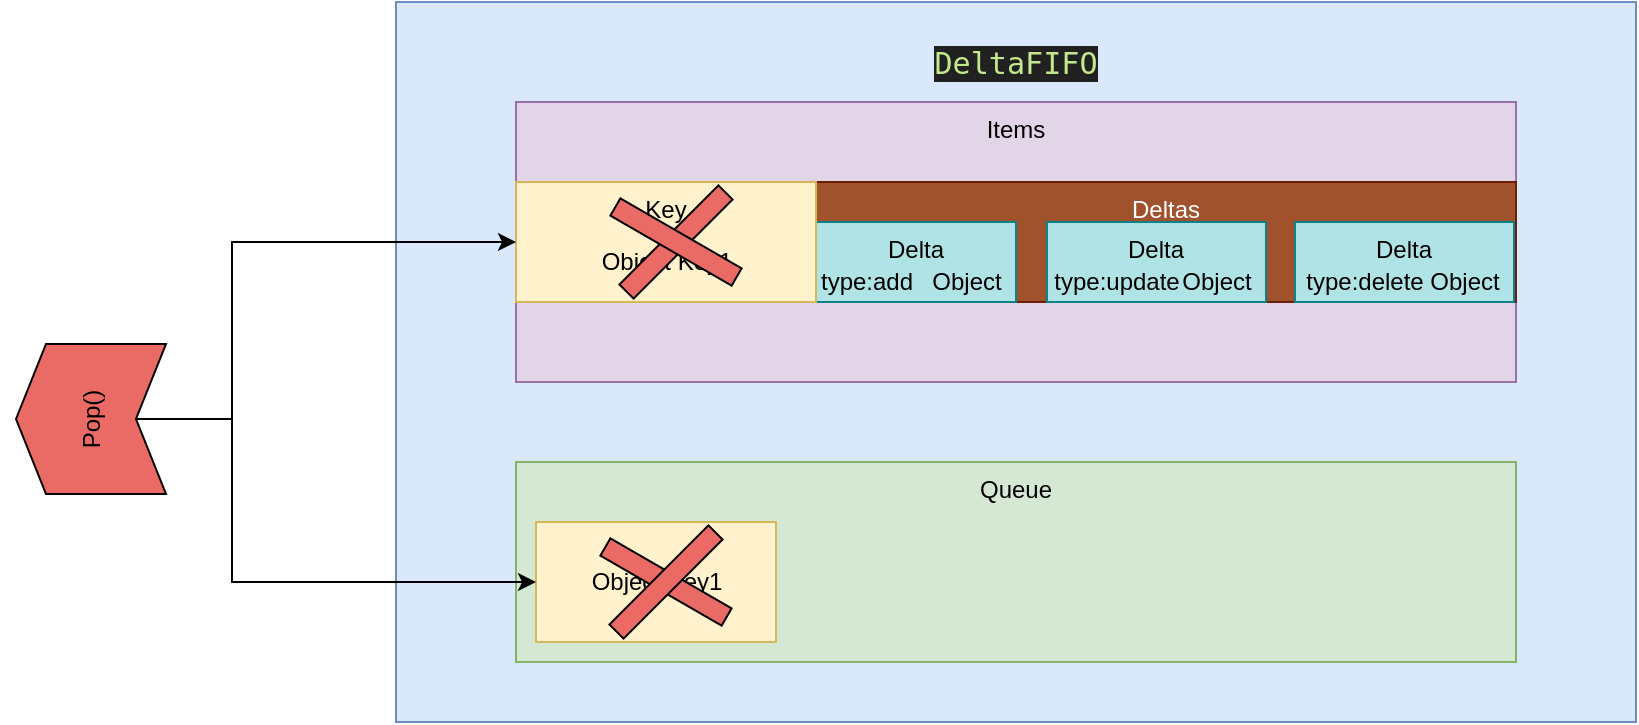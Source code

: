 <mxfile version="13.9.9" type="device"><diagram id="lyIKeFaqUa4rBJtjzzqz" name="Page-1"><mxGraphModel dx="1956" dy="773" grid="1" gridSize="10" guides="1" tooltips="1" connect="1" arrows="1" fold="1" page="1" pageScale="1" pageWidth="850" pageHeight="1100" math="0" shadow="0"><root><mxCell id="0"/><mxCell id="1" parent="0"/><mxCell id="P62R4FCLnQlyyOZ6ZBkP-1" value="&lt;pre style=&quot;background-color: #212121 ; color: #eeffff ; font-family: &amp;#34;menlo&amp;#34; , monospace ; font-size: 11.3pt&quot;&gt;&lt;span style=&quot;color: #c3e88d&quot;&gt;DeltaFIFO&lt;/span&gt;&lt;/pre&gt;" style="whiteSpace=wrap;html=1;verticalAlign=top;fillColor=#dae8fc;strokeColor=#6c8ebf;" vertex="1" parent="1"><mxGeometry x="150" y="230" width="620" height="360" as="geometry"/></mxCell><mxCell id="P62R4FCLnQlyyOZ6ZBkP-2" value="Items" style="whiteSpace=wrap;html=1;verticalAlign=top;fillColor=#e1d5e7;strokeColor=#9673a6;" vertex="1" parent="1"><mxGeometry x="210" y="280" width="500" height="140" as="geometry"/></mxCell><mxCell id="P62R4FCLnQlyyOZ6ZBkP-3" value="Deltas" style="whiteSpace=wrap;html=1;verticalAlign=top;fillColor=#a0522d;strokeColor=#6D1F00;fontColor=#ffffff;" vertex="1" parent="1"><mxGeometry x="360" y="320" width="350" height="60" as="geometry"/></mxCell><mxCell id="P62R4FCLnQlyyOZ6ZBkP-12" value="" style="group" vertex="1" connectable="0" parent="1"><mxGeometry x="355" y="340" width="105" height="40" as="geometry"/></mxCell><mxCell id="P62R4FCLnQlyyOZ6ZBkP-8" value="Delta" style="whiteSpace=wrap;html=1;verticalAlign=top;fillColor=#b0e3e6;strokeColor=#0e8088;" vertex="1" parent="P62R4FCLnQlyyOZ6ZBkP-12"><mxGeometry x="5" width="100" height="40" as="geometry"/></mxCell><mxCell id="P62R4FCLnQlyyOZ6ZBkP-6" value="Object" style="text;html=1;resizable=0;autosize=1;align=center;verticalAlign=middle;points=[];fillColor=none;strokeColor=none;rounded=0;" vertex="1" parent="P62R4FCLnQlyyOZ6ZBkP-12"><mxGeometry x="55" y="20" width="50" height="20" as="geometry"/></mxCell><mxCell id="P62R4FCLnQlyyOZ6ZBkP-7" value="type:add" style="text;html=1;resizable=0;autosize=1;align=center;verticalAlign=middle;points=[];fillColor=none;strokeColor=none;rounded=0;" vertex="1" parent="P62R4FCLnQlyyOZ6ZBkP-12"><mxGeometry y="20" width="60" height="20" as="geometry"/></mxCell><mxCell id="P62R4FCLnQlyyOZ6ZBkP-13" value="" style="group" vertex="1" connectable="0" parent="1"><mxGeometry x="470" y="340" width="115" height="40" as="geometry"/></mxCell><mxCell id="P62R4FCLnQlyyOZ6ZBkP-14" value="Delta" style="whiteSpace=wrap;html=1;verticalAlign=top;fillColor=#b0e3e6;strokeColor=#0e8088;" vertex="1" parent="P62R4FCLnQlyyOZ6ZBkP-13"><mxGeometry x="5.476" width="109.524" height="40" as="geometry"/></mxCell><mxCell id="P62R4FCLnQlyyOZ6ZBkP-15" value="Object" style="text;html=1;resizable=0;autosize=1;align=center;verticalAlign=middle;points=[];fillColor=none;strokeColor=none;rounded=0;" vertex="1" parent="P62R4FCLnQlyyOZ6ZBkP-13"><mxGeometry x="64.998" y="20" width="50" height="20" as="geometry"/></mxCell><mxCell id="P62R4FCLnQlyyOZ6ZBkP-16" value="type:update" style="text;html=1;resizable=0;autosize=1;align=center;verticalAlign=middle;points=[];fillColor=none;strokeColor=none;rounded=0;" vertex="1" parent="P62R4FCLnQlyyOZ6ZBkP-13"><mxGeometry x="-0.002" y="20" width="80" height="20" as="geometry"/></mxCell><mxCell id="P62R4FCLnQlyyOZ6ZBkP-17" value="" style="group" vertex="1" connectable="0" parent="1"><mxGeometry x="594" y="340" width="115" height="40" as="geometry"/></mxCell><mxCell id="P62R4FCLnQlyyOZ6ZBkP-18" value="Delta" style="whiteSpace=wrap;html=1;verticalAlign=top;fillColor=#b0e3e6;strokeColor=#0e8088;" vertex="1" parent="P62R4FCLnQlyyOZ6ZBkP-17"><mxGeometry x="5.476" width="109.524" height="40" as="geometry"/></mxCell><mxCell id="P62R4FCLnQlyyOZ6ZBkP-19" value="Object" style="text;html=1;resizable=0;autosize=1;align=center;verticalAlign=middle;points=[];fillColor=none;strokeColor=none;rounded=0;" vertex="1" parent="P62R4FCLnQlyyOZ6ZBkP-17"><mxGeometry x="64.998" y="20" width="50" height="20" as="geometry"/></mxCell><mxCell id="P62R4FCLnQlyyOZ6ZBkP-20" value="type:delete" style="text;html=1;resizable=0;autosize=1;align=center;verticalAlign=middle;points=[];fillColor=none;strokeColor=none;rounded=0;" vertex="1" parent="P62R4FCLnQlyyOZ6ZBkP-17"><mxGeometry x="4.998" y="20" width="70" height="20" as="geometry"/></mxCell><mxCell id="P62R4FCLnQlyyOZ6ZBkP-21" value="Queue" style="whiteSpace=wrap;html=1;verticalAlign=top;fillColor=#d5e8d4;strokeColor=#82b366;" vertex="1" parent="1"><mxGeometry x="210" y="460" width="500" height="100" as="geometry"/></mxCell><mxCell id="P62R4FCLnQlyyOZ6ZBkP-24" value="" style="group;fillColor=#fff2cc;strokeColor=#000000;" vertex="1" connectable="0" parent="1"><mxGeometry x="220" y="490" width="120" height="60" as="geometry"/></mxCell><mxCell id="P62R4FCLnQlyyOZ6ZBkP-23" value="" style="whiteSpace=wrap;html=1;fillColor=#fff2cc;strokeColor=#d6b656;" vertex="1" parent="P62R4FCLnQlyyOZ6ZBkP-24"><mxGeometry width="120" height="60" as="geometry"/></mxCell><mxCell id="P62R4FCLnQlyyOZ6ZBkP-22" value="Object Key1" style="text;html=1;resizable=0;autosize=1;align=center;verticalAlign=middle;points=[];fillColor=none;strokeColor=none;rounded=0;" vertex="1" parent="P62R4FCLnQlyyOZ6ZBkP-24"><mxGeometry x="20" y="20" width="80" height="20" as="geometry"/></mxCell><mxCell id="P62R4FCLnQlyyOZ6ZBkP-45" value="" style="whiteSpace=wrap;html=1;strokeColor=#000000;fillColor=#EA6B66;rotation=30;" vertex="1" parent="P62R4FCLnQlyyOZ6ZBkP-24"><mxGeometry x="30" y="25" width="70" height="10" as="geometry"/></mxCell><mxCell id="P62R4FCLnQlyyOZ6ZBkP-46" value="" style="whiteSpace=wrap;html=1;strokeColor=#000000;fillColor=#EA6B66;rotation=-45;" vertex="1" parent="P62R4FCLnQlyyOZ6ZBkP-24"><mxGeometry x="30" y="25" width="70" height="10" as="geometry"/></mxCell><mxCell id="P62R4FCLnQlyyOZ6ZBkP-11" value="" style="group;fillColor=#fff2cc;strokeColor=#000000;" vertex="1" connectable="0" parent="1"><mxGeometry x="210" y="320" width="150" height="60" as="geometry"/></mxCell><mxCell id="P62R4FCLnQlyyOZ6ZBkP-4" value="Key" style="whiteSpace=wrap;html=1;verticalAlign=top;fillColor=#fff2cc;strokeColor=#d6b656;" vertex="1" parent="P62R4FCLnQlyyOZ6ZBkP-11"><mxGeometry width="150" height="60" as="geometry"/></mxCell><mxCell id="P62R4FCLnQlyyOZ6ZBkP-5" value="Object Key1" style="text;html=1;resizable=0;autosize=1;align=center;verticalAlign=middle;points=[];fillColor=none;rounded=0;" vertex="1" parent="P62R4FCLnQlyyOZ6ZBkP-11"><mxGeometry x="35" y="30" width="80" height="20" as="geometry"/></mxCell><mxCell id="P62R4FCLnQlyyOZ6ZBkP-42" value="" style="whiteSpace=wrap;html=1;strokeColor=#000000;fillColor=#EA6B66;rotation=-45;" vertex="1" parent="P62R4FCLnQlyyOZ6ZBkP-11"><mxGeometry x="45" y="25" width="70" height="10" as="geometry"/></mxCell><mxCell id="P62R4FCLnQlyyOZ6ZBkP-41" value="" style="whiteSpace=wrap;html=1;strokeColor=#000000;fillColor=#EA6B66;rotation=30;" vertex="1" parent="P62R4FCLnQlyyOZ6ZBkP-11"><mxGeometry x="45" y="25" width="70" height="10" as="geometry"/></mxCell><mxCell id="P62R4FCLnQlyyOZ6ZBkP-26" style="edgeStyle=orthogonalEdgeStyle;rounded=0;orthogonalLoop=1;jettySize=auto;html=1;entryX=0;entryY=0.5;entryDx=0;entryDy=0;" edge="1" parent="1" source="P62R4FCLnQlyyOZ6ZBkP-25" target="P62R4FCLnQlyyOZ6ZBkP-4"><mxGeometry relative="1" as="geometry"><Array as="points"><mxPoint x="68" y="350"/></Array></mxGeometry></mxCell><mxCell id="P62R4FCLnQlyyOZ6ZBkP-27" style="edgeStyle=orthogonalEdgeStyle;rounded=0;orthogonalLoop=1;jettySize=auto;html=1;entryX=0;entryY=0.5;entryDx=0;entryDy=0;exitX=0.5;exitY=0;exitDx=0;exitDy=0;exitPerimeter=0;" edge="1" parent="1" source="P62R4FCLnQlyyOZ6ZBkP-25" target="P62R4FCLnQlyyOZ6ZBkP-23"><mxGeometry relative="1" as="geometry"><Array as="points"><mxPoint x="68" y="438"/><mxPoint x="68" y="520"/></Array></mxGeometry></mxCell><mxCell id="P62R4FCLnQlyyOZ6ZBkP-25" value="Pop()" style="html=1;outlineConnect=0;whiteSpace=wrap;shape=mxgraph.archimate3.function;strokeColor=#000000;fillColor=#EA6B66;rotation=-90;" vertex="1" parent="1"><mxGeometry x="-40" y="401" width="75" height="75" as="geometry"/></mxCell></root></mxGraphModel></diagram></mxfile>